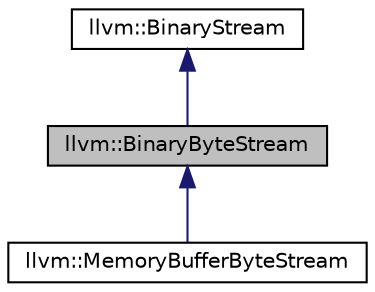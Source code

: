 digraph "llvm::BinaryByteStream"
{
 // LATEX_PDF_SIZE
  bgcolor="transparent";
  edge [fontname="Helvetica",fontsize="10",labelfontname="Helvetica",labelfontsize="10"];
  node [fontname="Helvetica",fontsize="10",shape=record];
  Node1 [label="llvm::BinaryByteStream",height=0.2,width=0.4,color="black", fillcolor="grey75", style="filled", fontcolor="black",tooltip="An implementation of BinaryStream which holds its entire data set in a single contiguous buffer."];
  Node2 -> Node1 [dir="back",color="midnightblue",fontsize="10",style="solid",fontname="Helvetica"];
  Node2 [label="llvm::BinaryStream",height=0.2,width=0.4,color="black",URL="$classllvm_1_1BinaryStream.html",tooltip="An interface for accessing data in a stream-like format, but which discourages copying."];
  Node1 -> Node3 [dir="back",color="midnightblue",fontsize="10",style="solid",fontname="Helvetica"];
  Node3 [label="llvm::MemoryBufferByteStream",height=0.2,width=0.4,color="black",URL="$classllvm_1_1MemoryBufferByteStream.html",tooltip="An implementation of BinaryStream whose data is backed by an llvm MemoryBuffer object."];
}
